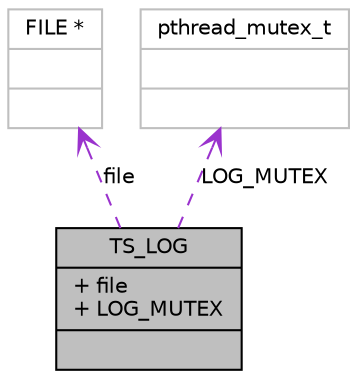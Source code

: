 digraph G
{
  edge [fontname="Helvetica",fontsize="10",labelfontname="Helvetica",labelfontsize="10"];
  node [fontname="Helvetica",fontsize="10",shape=record];
  Node1 [label="{TS_LOG\n|+ file\l+ LOG_MUTEX\l|}",height=0.2,width=0.4,color="black", fillcolor="grey75", style="filled" fontcolor="black"];
  Node2 -> Node1 [dir=back,color="darkorchid3",fontsize="10",style="dashed",label="file",arrowtail="open",fontname="Helvetica"];
  Node2 [label="{FILE *\n||}",height=0.2,width=0.4,color="grey75", fillcolor="white", style="filled"];
  Node3 -> Node1 [dir=back,color="darkorchid3",fontsize="10",style="dashed",label="LOG_MUTEX",arrowtail="open",fontname="Helvetica"];
  Node3 [label="{pthread_mutex_t\n||}",height=0.2,width=0.4,color="grey75", fillcolor="white", style="filled"];
}
